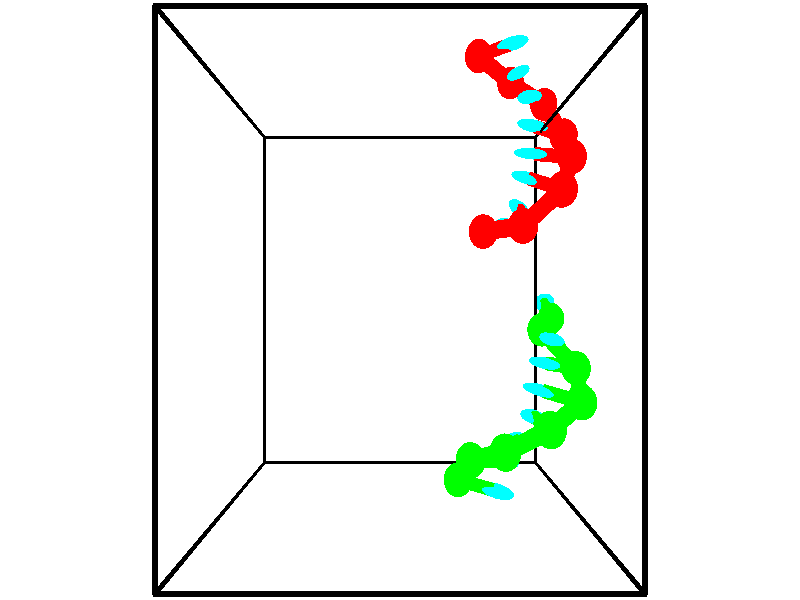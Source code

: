 // switches for output
#declare DRAW_BASES = 1; // possible values are 0, 1; only relevant for DNA ribbons
#declare DRAW_BASES_TYPE = 3; // possible values are 1, 2, 3; only relevant for DNA ribbons
#declare DRAW_FOG = 0; // set to 1 to enable fog

#include "colors.inc"

#include "transforms.inc"
background { rgb <1, 1, 1>}

#default {
   normal{
       ripples 0.25
       frequency 0.20
       turbulence 0.2
       lambda 5
   }
	finish {
		phong 0.1
		phong_size 40.
	}
}

// original window dimensions: 1024x640


// camera settings

camera {
	sky <-0, 1, 0>
	up <-0, 1, 0>
	right 1.6 * <1, 0, 0>
	location <2.5, 2.5, 11.1562>
	look_at <2.5, 2.5, 2.5>
	direction <0, 0, -8.6562>
	angle 67.0682
}


# declare cpy_camera_pos = <2.5, 2.5, 11.1562>;
# if (DRAW_FOG = 1)
fog {
	fog_type 2
	up vnormalize(cpy_camera_pos)
	color rgbt<1,1,1,0.3>
	distance 1e-5
	fog_alt 3e-3
	fog_offset 4
}
# end


// LIGHTS

# declare lum = 6;
global_settings {
	ambient_light rgb lum * <0.05, 0.05, 0.05>
	max_trace_level 15
}# declare cpy_direct_light_amount = 0.25;
light_source
{	1000 * <-1, -1, 1>,
	rgb lum * cpy_direct_light_amount
	parallel
}

light_source
{	1000 * <1, 1, -1>,
	rgb lum * cpy_direct_light_amount
	parallel
}

// strand 0

// nucleotide -1

// particle -1
sphere {
	<3.950897, 3.493641, 0.626435> 0.250000
	pigment { color rgbt <1,0,0,0> }
	no_shadow
}
cylinder {
	<4.237568, 3.566328, 0.357109>,  <4.409570, 3.609940, 0.195513>, 0.100000
	pigment { color rgbt <1,0,0,0> }
	no_shadow
}
cylinder {
	<4.237568, 3.566328, 0.357109>,  <3.950897, 3.493641, 0.626435>, 0.100000
	pigment { color rgbt <1,0,0,0> }
	no_shadow
}

// particle -1
sphere {
	<4.237568, 3.566328, 0.357109> 0.100000
	pigment { color rgbt <1,0,0,0> }
	no_shadow
}
sphere {
	0, 1
	scale<0.080000,0.200000,0.300000>
	matrix <0.270489, 0.817457, 0.508527,
		0.642814, -0.546574, 0.536700,
		0.716677, 0.181717, -0.673315,
		4.452571, 3.620843, 0.155114>
	pigment { color rgbt <0,1,1,0> }
	no_shadow
}
cylinder {
	<4.567669, 3.536300, 1.018884>,  <3.950897, 3.493641, 0.626435>, 0.130000
	pigment { color rgbt <1,0,0,0> }
	no_shadow
}

// nucleotide -1

// particle -1
sphere {
	<4.567669, 3.536300, 1.018884> 0.250000
	pigment { color rgbt <1,0,0,0> }
	no_shadow
}
cylinder {
	<4.601524, 3.718361, 0.664331>,  <4.621837, 3.827597, 0.451600>, 0.100000
	pigment { color rgbt <1,0,0,0> }
	no_shadow
}
cylinder {
	<4.601524, 3.718361, 0.664331>,  <4.567669, 3.536300, 1.018884>, 0.100000
	pigment { color rgbt <1,0,0,0> }
	no_shadow
}

// particle -1
sphere {
	<4.601524, 3.718361, 0.664331> 0.100000
	pigment { color rgbt <1,0,0,0> }
	no_shadow
}
sphere {
	0, 1
	scale<0.080000,0.200000,0.300000>
	matrix <0.370437, 0.811440, 0.452042,
		0.924994, -0.366608, -0.099927,
		0.084637, 0.455152, -0.886382,
		4.626915, 3.854907, 0.398417>
	pigment { color rgbt <0,1,1,0> }
	no_shadow
}
cylinder {
	<5.197051, 4.030096, 1.124951>,  <4.567669, 3.536300, 1.018884>, 0.130000
	pigment { color rgbt <1,0,0,0> }
	no_shadow
}

// nucleotide -1

// particle -1
sphere {
	<5.197051, 4.030096, 1.124951> 0.250000
	pigment { color rgbt <1,0,0,0> }
	no_shadow
}
cylinder {
	<4.915096, 4.164406, 0.875027>,  <4.745924, 4.244992, 0.725072>, 0.100000
	pigment { color rgbt <1,0,0,0> }
	no_shadow
}
cylinder {
	<4.915096, 4.164406, 0.875027>,  <5.197051, 4.030096, 1.124951>, 0.100000
	pigment { color rgbt <1,0,0,0> }
	no_shadow
}

// particle -1
sphere {
	<4.915096, 4.164406, 0.875027> 0.100000
	pigment { color rgbt <1,0,0,0> }
	no_shadow
}
sphere {
	0, 1
	scale<0.080000,0.200000,0.300000>
	matrix <0.106634, 0.921013, 0.374652,
		0.701258, 0.197461, -0.685015,
		-0.704887, 0.335774, -0.624812,
		4.703630, 4.265138, 0.687583>
	pigment { color rgbt <0,1,1,0> }
	no_shadow
}
cylinder {
	<5.488867, 4.570354, 0.663030>,  <5.197051, 4.030096, 1.124951>, 0.130000
	pigment { color rgbt <1,0,0,0> }
	no_shadow
}

// nucleotide -1

// particle -1
sphere {
	<5.488867, 4.570354, 0.663030> 0.250000
	pigment { color rgbt <1,0,0,0> }
	no_shadow
}
cylinder {
	<5.091812, 4.604851, 0.629007>,  <4.853580, 4.625549, 0.608594>, 0.100000
	pigment { color rgbt <1,0,0,0> }
	no_shadow
}
cylinder {
	<5.091812, 4.604851, 0.629007>,  <5.488867, 4.570354, 0.663030>, 0.100000
	pigment { color rgbt <1,0,0,0> }
	no_shadow
}

// particle -1
sphere {
	<5.091812, 4.604851, 0.629007> 0.100000
	pigment { color rgbt <1,0,0,0> }
	no_shadow
}
sphere {
	0, 1
	scale<0.080000,0.200000,0.300000>
	matrix <0.071648, 0.984219, 0.161801,
		0.097669, 0.154515, -0.983151,
		-0.992637, 0.086244, -0.085057,
		4.794021, 4.630724, 0.603490>
	pigment { color rgbt <0,1,1,0> }
	no_shadow
}
cylinder {
	<5.481479, 5.002546, 0.146298>,  <5.488867, 4.570354, 0.663030>, 0.130000
	pigment { color rgbt <1,0,0,0> }
	no_shadow
}

// nucleotide -1

// particle -1
sphere {
	<5.481479, 5.002546, 0.146298> 0.250000
	pigment { color rgbt <1,0,0,0> }
	no_shadow
}
cylinder {
	<5.122242, 5.044132, 0.317236>,  <4.906700, 5.069084, 0.419798>, 0.100000
	pigment { color rgbt <1,0,0,0> }
	no_shadow
}
cylinder {
	<5.122242, 5.044132, 0.317236>,  <5.481479, 5.002546, 0.146298>, 0.100000
	pigment { color rgbt <1,0,0,0> }
	no_shadow
}

// particle -1
sphere {
	<5.122242, 5.044132, 0.317236> 0.100000
	pigment { color rgbt <1,0,0,0> }
	no_shadow
}
sphere {
	0, 1
	scale<0.080000,0.200000,0.300000>
	matrix <0.123136, 0.992238, 0.017386,
		-0.422219, 0.068235, -0.903922,
		-0.898092, 0.103965, 0.427344,
		4.852815, 5.075322, 0.445439>
	pigment { color rgbt <0,1,1,0> }
	no_shadow
}
cylinder {
	<5.221741, 5.585991, -0.273283>,  <5.481479, 5.002546, 0.146298>, 0.130000
	pigment { color rgbt <1,0,0,0> }
	no_shadow
}

// nucleotide -1

// particle -1
sphere {
	<5.221741, 5.585991, -0.273283> 0.250000
	pigment { color rgbt <1,0,0,0> }
	no_shadow
}
cylinder {
	<4.998234, 5.559118, 0.057356>,  <4.864130, 5.542994, 0.255739>, 0.100000
	pigment { color rgbt <1,0,0,0> }
	no_shadow
}
cylinder {
	<4.998234, 5.559118, 0.057356>,  <5.221741, 5.585991, -0.273283>, 0.100000
	pigment { color rgbt <1,0,0,0> }
	no_shadow
}

// particle -1
sphere {
	<4.998234, 5.559118, 0.057356> 0.100000
	pigment { color rgbt <1,0,0,0> }
	no_shadow
}
sphere {
	0, 1
	scale<0.080000,0.200000,0.300000>
	matrix <-0.160236, 0.986678, -0.028124,
		-0.813697, -0.148166, -0.562090,
		-0.558768, -0.067183, 0.826598,
		4.830603, 5.538963, 0.305335>
	pigment { color rgbt <0,1,1,0> }
	no_shadow
}
cylinder {
	<4.613743, 5.956721, -0.387568>,  <5.221741, 5.585991, -0.273283>, 0.130000
	pigment { color rgbt <1,0,0,0> }
	no_shadow
}

// nucleotide -1

// particle -1
sphere {
	<4.613743, 5.956721, -0.387568> 0.250000
	pigment { color rgbt <1,0,0,0> }
	no_shadow
}
cylinder {
	<4.619282, 5.923862, 0.011042>,  <4.622605, 5.904147, 0.250207>, 0.100000
	pigment { color rgbt <1,0,0,0> }
	no_shadow
}
cylinder {
	<4.619282, 5.923862, 0.011042>,  <4.613743, 5.956721, -0.387568>, 0.100000
	pigment { color rgbt <1,0,0,0> }
	no_shadow
}

// particle -1
sphere {
	<4.619282, 5.923862, 0.011042> 0.100000
	pigment { color rgbt <1,0,0,0> }
	no_shadow
}
sphere {
	0, 1
	scale<0.080000,0.200000,0.300000>
	matrix <-0.274540, 0.958005, 0.082787,
		-0.961476, -0.274732, -0.009288,
		0.013846, -0.082147, 0.996524,
		4.623436, 5.899218, 0.309999>
	pigment { color rgbt <0,1,1,0> }
	no_shadow
}
cylinder {
	<3.952081, 6.259672, -0.009145>,  <4.613743, 5.956721, -0.387568>, 0.130000
	pigment { color rgbt <1,0,0,0> }
	no_shadow
}

// nucleotide -1

// particle -1
sphere {
	<3.952081, 6.259672, -0.009145> 0.250000
	pigment { color rgbt <1,0,0,0> }
	no_shadow
}
cylinder {
	<4.263351, 6.281151, 0.241154>,  <4.450114, 6.294038, 0.391333>, 0.100000
	pigment { color rgbt <1,0,0,0> }
	no_shadow
}
cylinder {
	<4.263351, 6.281151, 0.241154>,  <3.952081, 6.259672, -0.009145>, 0.100000
	pigment { color rgbt <1,0,0,0> }
	no_shadow
}

// particle -1
sphere {
	<4.263351, 6.281151, 0.241154> 0.100000
	pigment { color rgbt <1,0,0,0> }
	no_shadow
}
sphere {
	0, 1
	scale<0.080000,0.200000,0.300000>
	matrix <-0.071134, 0.997463, 0.002865,
		-0.624004, -0.046742, 0.780021,
		0.778176, 0.053698, 0.625746,
		4.496804, 6.297260, 0.428878>
	pigment { color rgbt <0,1,1,0> }
	no_shadow
}
// strand 1

// nucleotide -1

// particle -1
sphere {
	<5.403877, 2.203696, -0.463847> 0.250000
	pigment { color rgbt <0,1,0,0> }
	no_shadow
}
cylinder {
	<5.415543, 2.353527, -0.834541>,  <5.422542, 2.443426, -1.056958>, 0.100000
	pigment { color rgbt <0,1,0,0> }
	no_shadow
}
cylinder {
	<5.415543, 2.353527, -0.834541>,  <5.403877, 2.203696, -0.463847>, 0.100000
	pigment { color rgbt <0,1,0,0> }
	no_shadow
}

// particle -1
sphere {
	<5.415543, 2.353527, -0.834541> 0.100000
	pigment { color rgbt <0,1,0,0> }
	no_shadow
}
sphere {
	0, 1
	scale<0.080000,0.200000,0.300000>
	matrix <0.331724, -0.878215, -0.344527,
		-0.942926, -0.297373, -0.149869,
		0.029164, 0.374578, -0.926736,
		5.424292, 2.465901, -1.112562>
	pigment { color rgbt <0,1,1,0> }
	no_shadow
}
cylinder {
	<5.051751, 2.050929, 0.270012>,  <5.403877, 2.203696, -0.463847>, 0.130000
	pigment { color rgbt <0,1,0,0> }
	no_shadow
}

// nucleotide -1

// particle -1
sphere {
	<5.051751, 2.050929, 0.270012> 0.250000
	pigment { color rgbt <0,1,0,0> }
	no_shadow
}
cylinder {
	<5.059082, 1.992031, 0.665585>,  <5.063481, 1.956692, 0.902928>, 0.100000
	pigment { color rgbt <0,1,0,0> }
	no_shadow
}
cylinder {
	<5.059082, 1.992031, 0.665585>,  <5.051751, 2.050929, 0.270012>, 0.100000
	pigment { color rgbt <0,1,0,0> }
	no_shadow
}

// particle -1
sphere {
	<5.059082, 1.992031, 0.665585> 0.100000
	pigment { color rgbt <0,1,0,0> }
	no_shadow
}
sphere {
	0, 1
	scale<0.080000,0.200000,0.300000>
	matrix <-0.100124, -0.984395, -0.144714,
		0.994806, -0.096363, -0.032786,
		0.018329, -0.147245, 0.988930,
		5.064581, 1.947858, 0.962264>
	pigment { color rgbt <0,1,1,0> }
	no_shadow
}
cylinder {
	<5.586819, 1.504795, 0.565914>,  <5.051751, 2.050929, 0.270012>, 0.130000
	pigment { color rgbt <0,1,0,0> }
	no_shadow
}

// nucleotide -1

// particle -1
sphere {
	<5.586819, 1.504795, 0.565914> 0.250000
	pigment { color rgbt <0,1,0,0> }
	no_shadow
}
cylinder {
	<5.231453, 1.561592, 0.740524>,  <5.018233, 1.595670, 0.845291>, 0.100000
	pigment { color rgbt <0,1,0,0> }
	no_shadow
}
cylinder {
	<5.231453, 1.561592, 0.740524>,  <5.586819, 1.504795, 0.565914>, 0.100000
	pigment { color rgbt <0,1,0,0> }
	no_shadow
}

// particle -1
sphere {
	<5.231453, 1.561592, 0.740524> 0.100000
	pigment { color rgbt <0,1,0,0> }
	no_shadow
}
sphere {
	0, 1
	scale<0.080000,0.200000,0.300000>
	matrix <-0.182301, -0.981886, -0.051633,
		0.421288, -0.125450, 0.898209,
		-0.888416, 0.141992, 0.436527,
		4.964928, 1.604190, 0.871482>
	pigment { color rgbt <0,1,1,0> }
	no_shadow
}
cylinder {
	<5.495058, 1.095097, 1.188769>,  <5.586819, 1.504795, 0.565914>, 0.130000
	pigment { color rgbt <0,1,0,0> }
	no_shadow
}

// nucleotide -1

// particle -1
sphere {
	<5.495058, 1.095097, 1.188769> 0.250000
	pigment { color rgbt <0,1,0,0> }
	no_shadow
}
cylinder {
	<5.149384, 1.165936, 1.000378>,  <4.941979, 1.208439, 0.887343>, 0.100000
	pigment { color rgbt <0,1,0,0> }
	no_shadow
}
cylinder {
	<5.149384, 1.165936, 1.000378>,  <5.495058, 1.095097, 1.188769>, 0.100000
	pigment { color rgbt <0,1,0,0> }
	no_shadow
}

// particle -1
sphere {
	<5.149384, 1.165936, 1.000378> 0.100000
	pigment { color rgbt <0,1,0,0> }
	no_shadow
}
sphere {
	0, 1
	scale<0.080000,0.200000,0.300000>
	matrix <-0.147199, -0.984046, -0.099927,
		-0.481162, -0.017028, 0.876466,
		-0.864185, 0.177097, -0.470979,
		4.890128, 1.219064, 0.859084>
	pigment { color rgbt <0,1,1,0> }
	no_shadow
}
cylinder {
	<4.884130, 0.784261, 1.593252>,  <5.495058, 1.095097, 1.188769>, 0.130000
	pigment { color rgbt <0,1,0,0> }
	no_shadow
}

// nucleotide -1

// particle -1
sphere {
	<4.884130, 0.784261, 1.593252> 0.250000
	pigment { color rgbt <0,1,0,0> }
	no_shadow
}
cylinder {
	<4.814323, 0.822510, 1.201252>,  <4.772439, 0.845459, 0.966052>, 0.100000
	pigment { color rgbt <0,1,0,0> }
	no_shadow
}
cylinder {
	<4.814323, 0.822510, 1.201252>,  <4.884130, 0.784261, 1.593252>, 0.100000
	pigment { color rgbt <0,1,0,0> }
	no_shadow
}

// particle -1
sphere {
	<4.814323, 0.822510, 1.201252> 0.100000
	pigment { color rgbt <0,1,0,0> }
	no_shadow
}
sphere {
	0, 1
	scale<0.080000,0.200000,0.300000>
	matrix <-0.040740, -0.995122, -0.089843,
		-0.983811, 0.024246, 0.177561,
		-0.174517, 0.095622, -0.980000,
		4.761969, 0.851196, 0.907252>
	pigment { color rgbt <0,1,1,0> }
	no_shadow
}
cylinder {
	<4.187996, 0.462695, 1.482229>,  <4.884130, 0.784261, 1.593252>, 0.130000
	pigment { color rgbt <0,1,0,0> }
	no_shadow
}

// nucleotide -1

// particle -1
sphere {
	<4.187996, 0.462695, 1.482229> 0.250000
	pigment { color rgbt <0,1,0,0> }
	no_shadow
}
cylinder {
	<4.379974, 0.487873, 1.132214>,  <4.495161, 0.502980, 0.922205>, 0.100000
	pigment { color rgbt <0,1,0,0> }
	no_shadow
}
cylinder {
	<4.379974, 0.487873, 1.132214>,  <4.187996, 0.462695, 1.482229>, 0.100000
	pigment { color rgbt <0,1,0,0> }
	no_shadow
}

// particle -1
sphere {
	<4.379974, 0.487873, 1.132214> 0.100000
	pigment { color rgbt <0,1,0,0> }
	no_shadow
}
sphere {
	0, 1
	scale<0.080000,0.200000,0.300000>
	matrix <-0.153676, -0.975969, -0.154494,
		-0.863734, 0.208621, -0.458738,
		0.479945, 0.062944, -0.875038,
		4.523958, 0.506756, 0.869702>
	pigment { color rgbt <0,1,1,0> }
	no_shadow
}
cylinder {
	<3.685419, 0.253264, 1.005179>,  <4.187996, 0.462695, 1.482229>, 0.130000
	pigment { color rgbt <0,1,0,0> }
	no_shadow
}

// nucleotide -1

// particle -1
sphere {
	<3.685419, 0.253264, 1.005179> 0.250000
	pigment { color rgbt <0,1,0,0> }
	no_shadow
}
cylinder {
	<4.037064, 0.208736, 0.819805>,  <4.248050, 0.182020, 0.708581>, 0.100000
	pigment { color rgbt <0,1,0,0> }
	no_shadow
}
cylinder {
	<4.037064, 0.208736, 0.819805>,  <3.685419, 0.253264, 1.005179>, 0.100000
	pigment { color rgbt <0,1,0,0> }
	no_shadow
}

// particle -1
sphere {
	<4.037064, 0.208736, 0.819805> 0.100000
	pigment { color rgbt <0,1,0,0> }
	no_shadow
}
sphere {
	0, 1
	scale<0.080000,0.200000,0.300000>
	matrix <-0.239099, -0.944143, -0.226772,
		-0.412306, 0.310165, -0.856622,
		0.879111, -0.111318, -0.463436,
		4.300797, 0.175341, 0.680774>
	pigment { color rgbt <0,1,1,0> }
	no_shadow
}
cylinder {
	<3.526634, -0.162988, 0.430008>,  <3.685419, 0.253264, 1.005179>, 0.130000
	pigment { color rgbt <0,1,0,0> }
	no_shadow
}

// nucleotide -1

// particle -1
sphere {
	<3.526634, -0.162988, 0.430008> 0.250000
	pigment { color rgbt <0,1,0,0> }
	no_shadow
}
cylinder {
	<3.911880, -0.237194, 0.507973>,  <4.143028, -0.281718, 0.554752>, 0.100000
	pigment { color rgbt <0,1,0,0> }
	no_shadow
}
cylinder {
	<3.911880, -0.237194, 0.507973>,  <3.526634, -0.162988, 0.430008>, 0.100000
	pigment { color rgbt <0,1,0,0> }
	no_shadow
}

// particle -1
sphere {
	<3.911880, -0.237194, 0.507973> 0.100000
	pigment { color rgbt <0,1,0,0> }
	no_shadow
}
sphere {
	0, 1
	scale<0.080000,0.200000,0.300000>
	matrix <-0.149494, -0.971176, -0.185659,
		0.223737, 0.149673, -0.963089,
		0.963116, -0.185515, 0.194913,
		4.200815, -0.292848, 0.566446>
	pigment { color rgbt <0,1,1,0> }
	no_shadow
}
// box output
cylinder {
	<0.000000, 0.000000, 0.000000>,  <5.000000, 0.000000, 0.000000>, 0.025000
	pigment { color rgbt <0,0,0,0> }
	no_shadow
}
cylinder {
	<0.000000, 0.000000, 0.000000>,  <0.000000, 5.000000, 0.000000>, 0.025000
	pigment { color rgbt <0,0,0,0> }
	no_shadow
}
cylinder {
	<0.000000, 0.000000, 0.000000>,  <0.000000, 0.000000, 5.000000>, 0.025000
	pigment { color rgbt <0,0,0,0> }
	no_shadow
}
cylinder {
	<5.000000, 5.000000, 5.000000>,  <0.000000, 5.000000, 5.000000>, 0.025000
	pigment { color rgbt <0,0,0,0> }
	no_shadow
}
cylinder {
	<5.000000, 5.000000, 5.000000>,  <5.000000, 0.000000, 5.000000>, 0.025000
	pigment { color rgbt <0,0,0,0> }
	no_shadow
}
cylinder {
	<5.000000, 5.000000, 5.000000>,  <5.000000, 5.000000, 0.000000>, 0.025000
	pigment { color rgbt <0,0,0,0> }
	no_shadow
}
cylinder {
	<0.000000, 0.000000, 5.000000>,  <0.000000, 5.000000, 5.000000>, 0.025000
	pigment { color rgbt <0,0,0,0> }
	no_shadow
}
cylinder {
	<0.000000, 0.000000, 5.000000>,  <5.000000, 0.000000, 5.000000>, 0.025000
	pigment { color rgbt <0,0,0,0> }
	no_shadow
}
cylinder {
	<5.000000, 5.000000, 0.000000>,  <0.000000, 5.000000, 0.000000>, 0.025000
	pigment { color rgbt <0,0,0,0> }
	no_shadow
}
cylinder {
	<5.000000, 5.000000, 0.000000>,  <5.000000, 0.000000, 0.000000>, 0.025000
	pigment { color rgbt <0,0,0,0> }
	no_shadow
}
cylinder {
	<5.000000, 0.000000, 5.000000>,  <5.000000, 0.000000, 0.000000>, 0.025000
	pigment { color rgbt <0,0,0,0> }
	no_shadow
}
cylinder {
	<0.000000, 5.000000, 0.000000>,  <0.000000, 5.000000, 5.000000>, 0.025000
	pigment { color rgbt <0,0,0,0> }
	no_shadow
}
// end of box output
